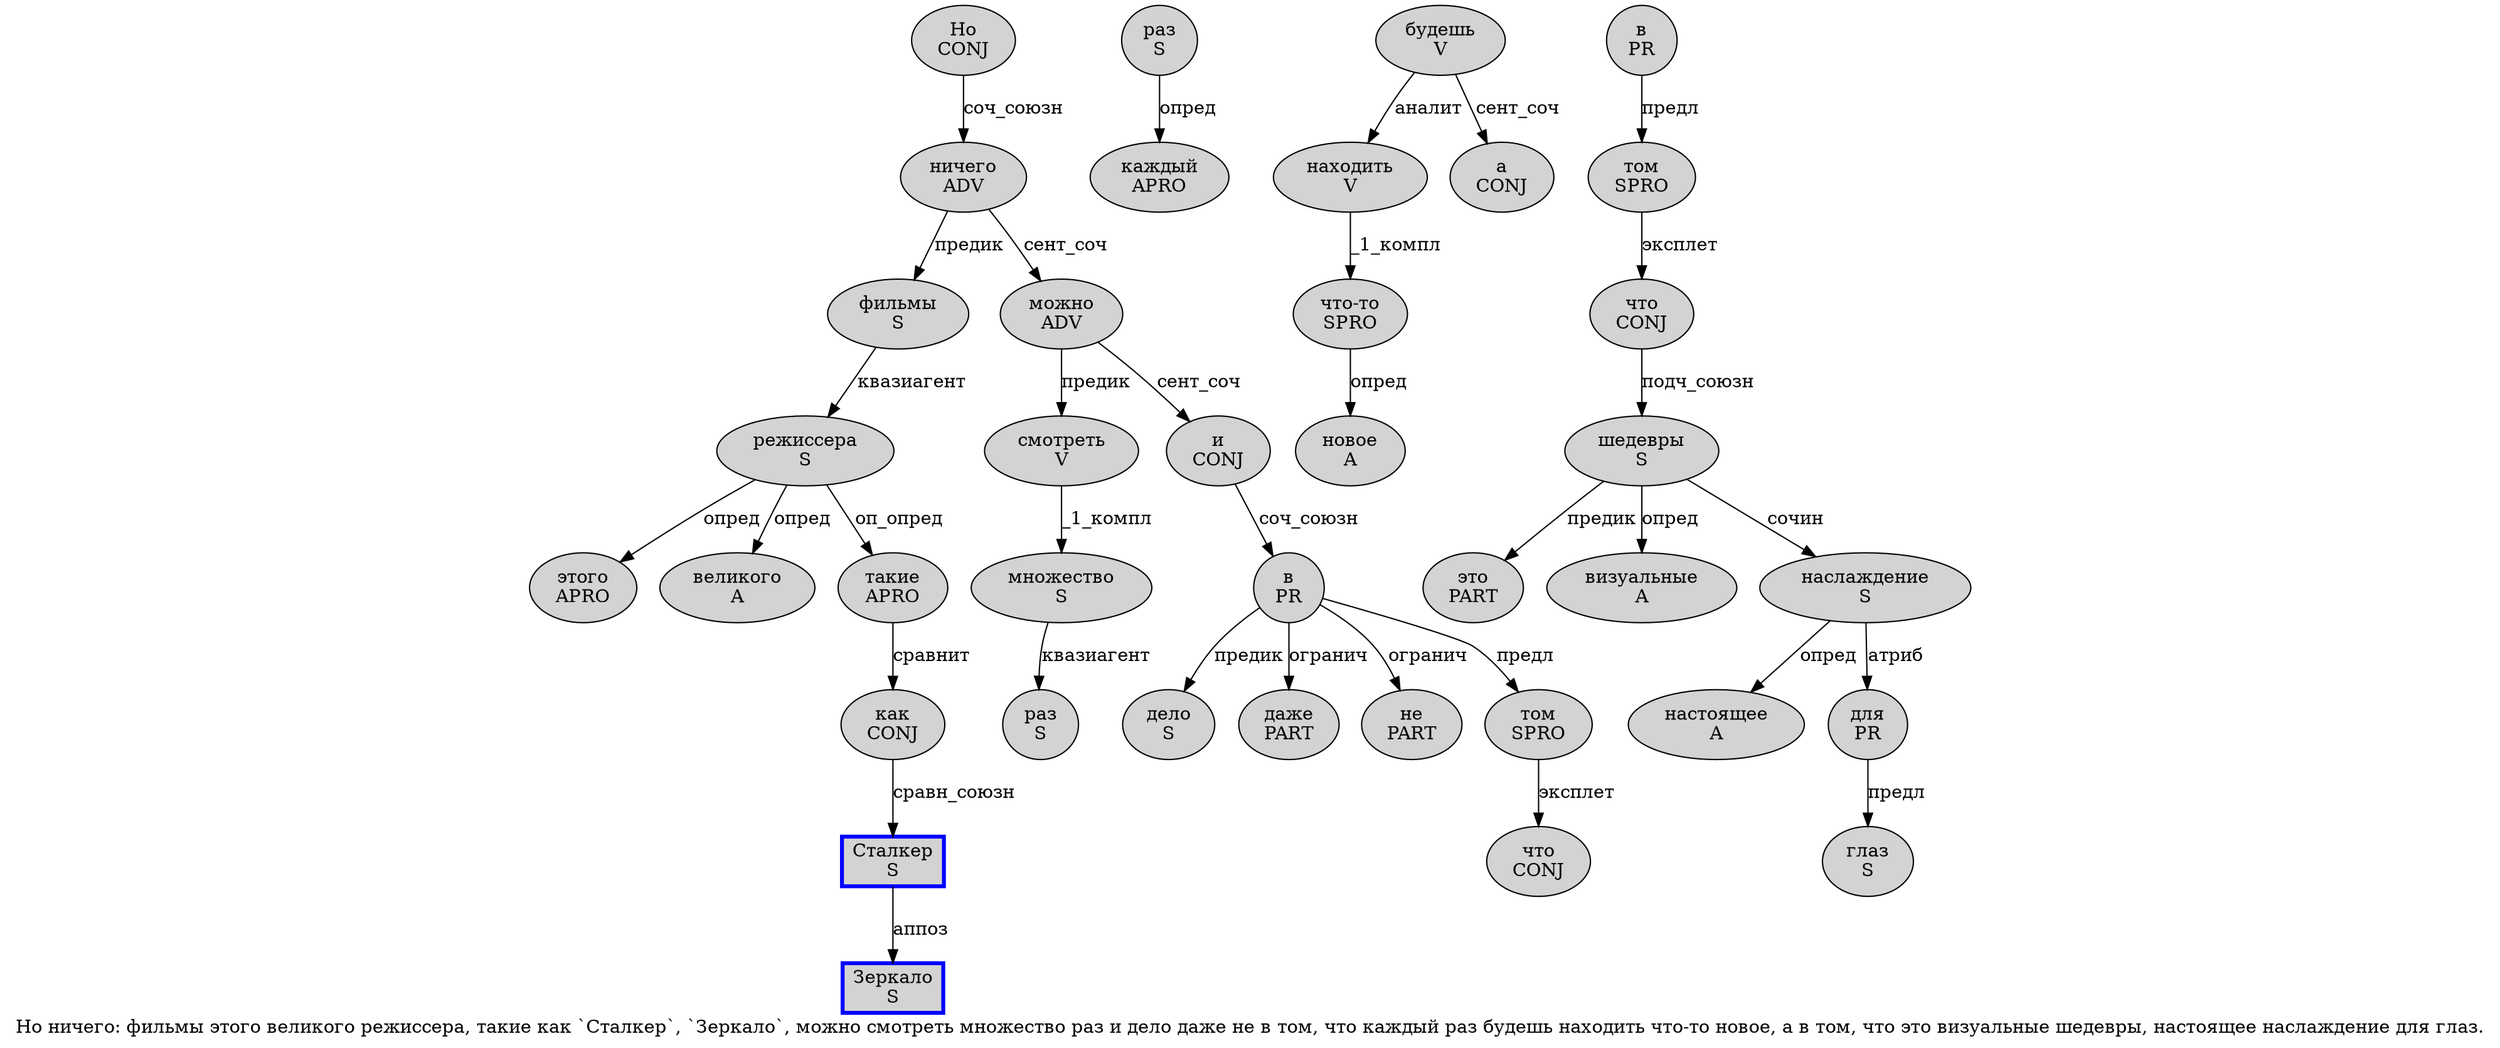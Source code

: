 digraph SENTENCE_2164 {
	graph [label="Но ничего: фильмы этого великого режиссера, такие как `Сталкер`, `Зеркало`, можно смотреть множество раз и дело даже не в том, что каждый раз будешь находить что-то новое, а в том, что это визуальные шедевры, настоящее наслаждение для глаз."]
	node [style=filled]
		0 [label="Но
CONJ" color="" fillcolor=lightgray penwidth=1 shape=ellipse]
		1 [label="ничего
ADV" color="" fillcolor=lightgray penwidth=1 shape=ellipse]
		3 [label="фильмы
S" color="" fillcolor=lightgray penwidth=1 shape=ellipse]
		4 [label="этого
APRO" color="" fillcolor=lightgray penwidth=1 shape=ellipse]
		5 [label="великого
A" color="" fillcolor=lightgray penwidth=1 shape=ellipse]
		6 [label="режиссера
S" color="" fillcolor=lightgray penwidth=1 shape=ellipse]
		8 [label="такие
APRO" color="" fillcolor=lightgray penwidth=1 shape=ellipse]
		9 [label="как
CONJ" color="" fillcolor=lightgray penwidth=1 shape=ellipse]
		11 [label="Сталкер
S" color=blue fillcolor=lightgray penwidth=3 shape=box]
		15 [label="Зеркало
S" color=blue fillcolor=lightgray penwidth=3 shape=box]
		18 [label="можно
ADV" color="" fillcolor=lightgray penwidth=1 shape=ellipse]
		19 [label="смотреть
V" color="" fillcolor=lightgray penwidth=1 shape=ellipse]
		20 [label="множество
S" color="" fillcolor=lightgray penwidth=1 shape=ellipse]
		21 [label="раз
S" color="" fillcolor=lightgray penwidth=1 shape=ellipse]
		22 [label="и
CONJ" color="" fillcolor=lightgray penwidth=1 shape=ellipse]
		23 [label="дело
S" color="" fillcolor=lightgray penwidth=1 shape=ellipse]
		24 [label="даже
PART" color="" fillcolor=lightgray penwidth=1 shape=ellipse]
		25 [label="не
PART" color="" fillcolor=lightgray penwidth=1 shape=ellipse]
		26 [label="в
PR" color="" fillcolor=lightgray penwidth=1 shape=ellipse]
		27 [label="том
SPRO" color="" fillcolor=lightgray penwidth=1 shape=ellipse]
		29 [label="что
CONJ" color="" fillcolor=lightgray penwidth=1 shape=ellipse]
		30 [label="каждый
APRO" color="" fillcolor=lightgray penwidth=1 shape=ellipse]
		31 [label="раз
S" color="" fillcolor=lightgray penwidth=1 shape=ellipse]
		32 [label="будешь
V" color="" fillcolor=lightgray penwidth=1 shape=ellipse]
		33 [label="находить
V" color="" fillcolor=lightgray penwidth=1 shape=ellipse]
		34 [label="что-то
SPRO" color="" fillcolor=lightgray penwidth=1 shape=ellipse]
		35 [label="новое
A" color="" fillcolor=lightgray penwidth=1 shape=ellipse]
		37 [label="а
CONJ" color="" fillcolor=lightgray penwidth=1 shape=ellipse]
		38 [label="в
PR" color="" fillcolor=lightgray penwidth=1 shape=ellipse]
		39 [label="том
SPRO" color="" fillcolor=lightgray penwidth=1 shape=ellipse]
		41 [label="что
CONJ" color="" fillcolor=lightgray penwidth=1 shape=ellipse]
		42 [label="это
PART" color="" fillcolor=lightgray penwidth=1 shape=ellipse]
		43 [label="визуальные
A" color="" fillcolor=lightgray penwidth=1 shape=ellipse]
		44 [label="шедевры
S" color="" fillcolor=lightgray penwidth=1 shape=ellipse]
		46 [label="настоящее
A" color="" fillcolor=lightgray penwidth=1 shape=ellipse]
		47 [label="наслаждение
S" color="" fillcolor=lightgray penwidth=1 shape=ellipse]
		48 [label="для
PR" color="" fillcolor=lightgray penwidth=1 shape=ellipse]
		49 [label="глаз
S" color="" fillcolor=lightgray penwidth=1 shape=ellipse]
			0 -> 1 [label="соч_союзн"]
			18 -> 19 [label="предик"]
			18 -> 22 [label="сент_соч"]
			1 -> 3 [label="предик"]
			1 -> 18 [label="сент_соч"]
			33 -> 34 [label="_1_компл"]
			26 -> 23 [label="предик"]
			26 -> 24 [label="огранич"]
			26 -> 25 [label="огранич"]
			26 -> 27 [label="предл"]
			19 -> 20 [label="_1_компл"]
			27 -> 29 [label="эксплет"]
			41 -> 44 [label="подч_союзн"]
			8 -> 9 [label="сравнит"]
			34 -> 35 [label="опред"]
			22 -> 26 [label="соч_союзн"]
			47 -> 46 [label="опред"]
			47 -> 48 [label="атриб"]
			32 -> 33 [label="аналит"]
			32 -> 37 [label="сент_соч"]
			3 -> 6 [label="квазиагент"]
			20 -> 21 [label="квазиагент"]
			31 -> 30 [label="опред"]
			44 -> 42 [label="предик"]
			44 -> 43 [label="опред"]
			44 -> 47 [label="сочин"]
			9 -> 11 [label="сравн_союзн"]
			6 -> 4 [label="опред"]
			6 -> 5 [label="опред"]
			6 -> 8 [label="оп_опред"]
			11 -> 15 [label="аппоз"]
			38 -> 39 [label="предл"]
			48 -> 49 [label="предл"]
			39 -> 41 [label="эксплет"]
}